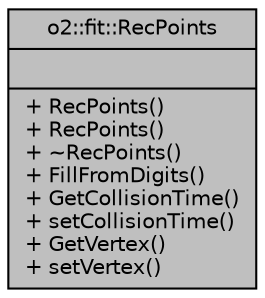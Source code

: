 digraph "o2::fit::RecPoints"
{
 // INTERACTIVE_SVG=YES
  bgcolor="transparent";
  edge [fontname="Helvetica",fontsize="10",labelfontname="Helvetica",labelfontsize="10"];
  node [fontname="Helvetica",fontsize="10",shape=record];
  Node1 [label="{o2::fit::RecPoints\n||+ RecPoints()\l+ RecPoints()\l+ ~RecPoints()\l+ FillFromDigits()\l+ GetCollisionTime()\l+ setCollisionTime()\l+ GetVertex()\l+ setVertex()\l}",height=0.2,width=0.4,color="black", fillcolor="grey75", style="filled" fontcolor="black"];
}

